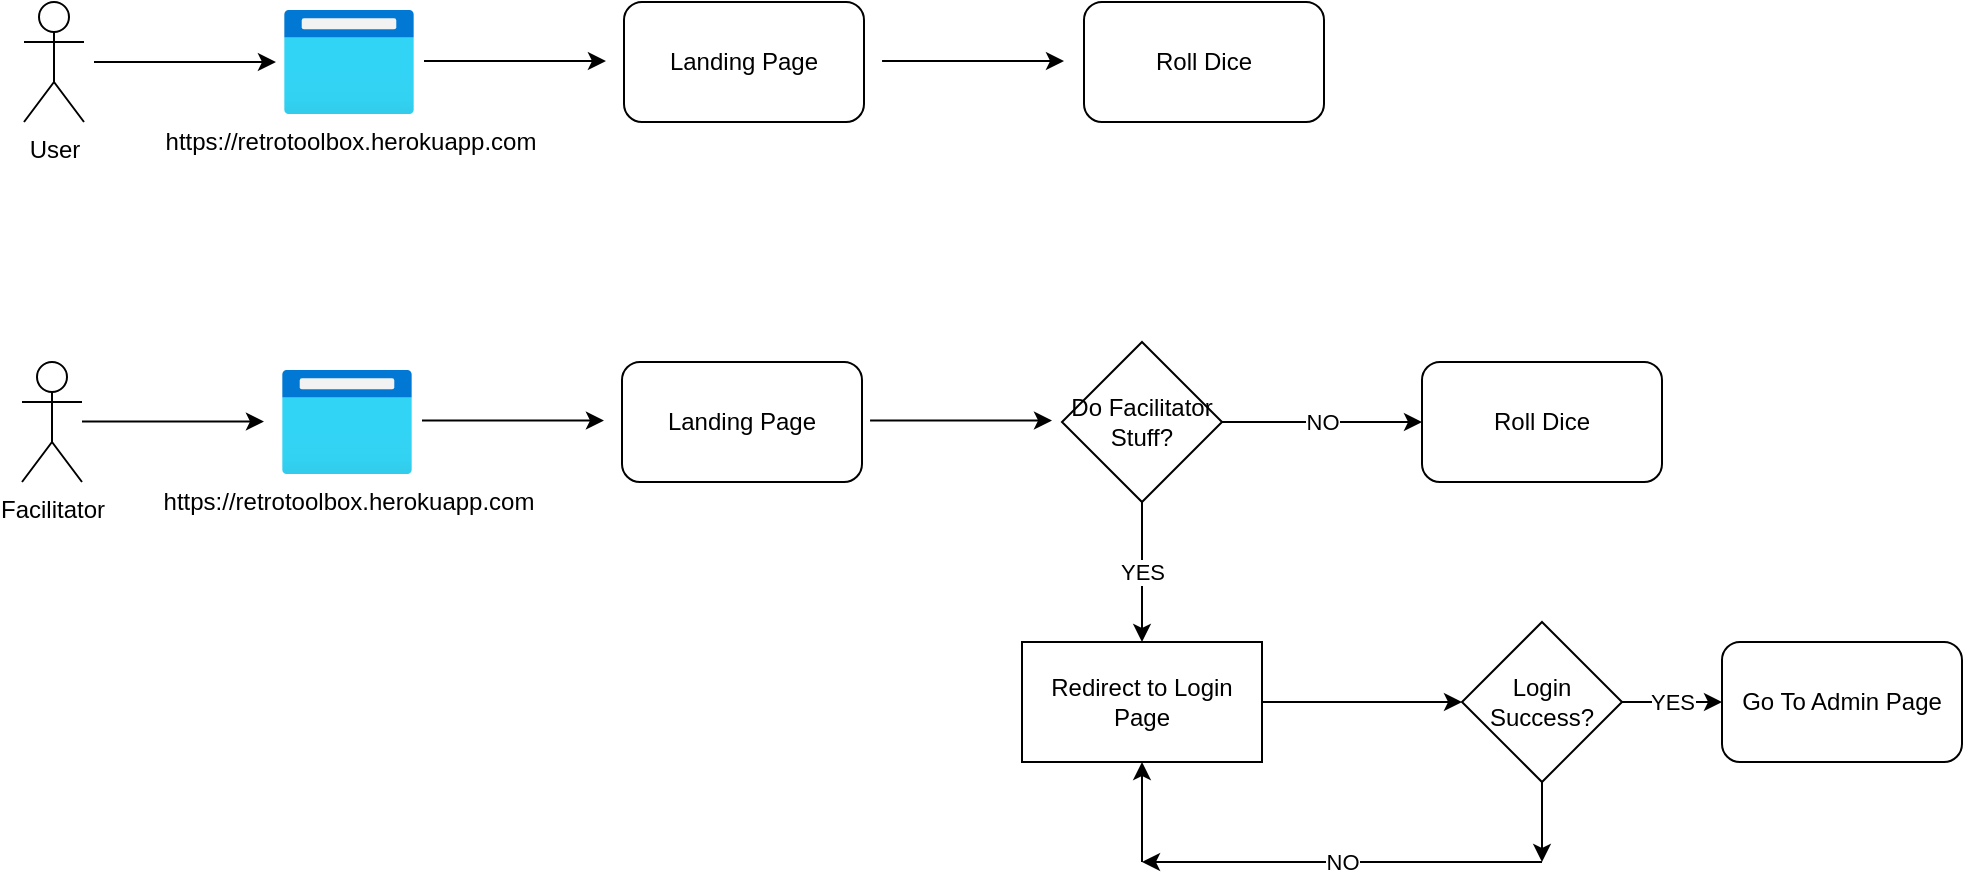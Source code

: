 <mxfile version="13.7.9" type="device"><diagram id="4LsWIhtPv2z3d28ZrPB6" name="Page-1"><mxGraphModel dx="1551" dy="1380" grid="1" gridSize="10" guides="1" tooltips="1" connect="1" arrows="1" fold="1" page="1" pageScale="1" pageWidth="1100" pageHeight="850" math="0" shadow="0"><root><mxCell id="0"/><mxCell id="1" parent="0"/><mxCell id="kmckSwiX-3JzwtWQq1S--1" value="User" style="shape=umlActor;verticalLabelPosition=bottom;verticalAlign=top;html=1;outlineConnect=0;" vertex="1" parent="1"><mxGeometry x="91" y="130" width="30" height="60" as="geometry"/></mxCell><mxCell id="kmckSwiX-3JzwtWQq1S--2" value="Facilitator" style="shape=umlActor;verticalLabelPosition=bottom;verticalAlign=top;html=1;outlineConnect=0;" vertex="1" parent="1"><mxGeometry x="90" y="310" width="30" height="60" as="geometry"/></mxCell><mxCell id="kmckSwiX-3JzwtWQq1S--6" value="https://retrotoolbox.herokuapp.com" style="aspect=fixed;html=1;points=[];align=center;image;fontSize=12;image=img/lib/azure2/general/Browser.svg;" vertex="1" parent="1"><mxGeometry x="221" y="134" width="65" height="52" as="geometry"/></mxCell><mxCell id="kmckSwiX-3JzwtWQq1S--7" value="https://retrotoolbox.herokuapp.com" style="aspect=fixed;html=1;points=[];align=center;image;fontSize=12;image=img/lib/azure2/general/Browser.svg;" vertex="1" parent="1"><mxGeometry x="220" y="314" width="65" height="52" as="geometry"/></mxCell><mxCell id="kmckSwiX-3JzwtWQq1S--8" value="Landing Page" style="rounded=1;whiteSpace=wrap;html=1;" vertex="1" parent="1"><mxGeometry x="391" y="130" width="120" height="60" as="geometry"/></mxCell><mxCell id="kmckSwiX-3JzwtWQq1S--9" value="Roll Dice" style="rounded=1;whiteSpace=wrap;html=1;" vertex="1" parent="1"><mxGeometry x="621" y="130" width="120" height="60" as="geometry"/></mxCell><mxCell id="kmckSwiX-3JzwtWQq1S--10" value="Landing Page" style="rounded=1;whiteSpace=wrap;html=1;" vertex="1" parent="1"><mxGeometry x="390" y="310" width="120" height="60" as="geometry"/></mxCell><mxCell id="kmckSwiX-3JzwtWQq1S--12" value="Do Facilitator Stuff?" style="rhombus;whiteSpace=wrap;html=1;" vertex="1" parent="1"><mxGeometry x="610" y="300" width="80" height="80" as="geometry"/></mxCell><mxCell id="kmckSwiX-3JzwtWQq1S--13" value="Redirect to Login Page" style="rounded=0;whiteSpace=wrap;html=1;" vertex="1" parent="1"><mxGeometry x="590" y="450" width="120" height="60" as="geometry"/></mxCell><mxCell id="kmckSwiX-3JzwtWQq1S--14" value="Roll Dice" style="rounded=1;whiteSpace=wrap;html=1;" vertex="1" parent="1"><mxGeometry x="790" y="310" width="120" height="60" as="geometry"/></mxCell><mxCell id="kmckSwiX-3JzwtWQq1S--15" value="Login Success?" style="rhombus;whiteSpace=wrap;html=1;" vertex="1" parent="1"><mxGeometry x="810" y="440" width="80" height="80" as="geometry"/></mxCell><mxCell id="kmckSwiX-3JzwtWQq1S--16" value="Go To Admin Page" style="rounded=1;whiteSpace=wrap;html=1;" vertex="1" parent="1"><mxGeometry x="940" y="450" width="120" height="60" as="geometry"/></mxCell><mxCell id="kmckSwiX-3JzwtWQq1S--17" value="" style="endArrow=classic;html=1;entryX=0.015;entryY=0.577;entryDx=0;entryDy=0;entryPerimeter=0;" edge="1" parent="1"><mxGeometry width="50" height="50" relative="1" as="geometry"><mxPoint x="126" y="160" as="sourcePoint"/><mxPoint x="216.975" y="160.004" as="targetPoint"/></mxGeometry></mxCell><mxCell id="kmckSwiX-3JzwtWQq1S--18" value="" style="endArrow=classic;html=1;entryX=0.015;entryY=0.577;entryDx=0;entryDy=0;entryPerimeter=0;" edge="1" parent="1"><mxGeometry width="50" height="50" relative="1" as="geometry"><mxPoint x="291" y="159.5" as="sourcePoint"/><mxPoint x="381.975" y="159.504" as="targetPoint"/></mxGeometry></mxCell><mxCell id="kmckSwiX-3JzwtWQq1S--19" value="" style="endArrow=classic;html=1;entryX=0.015;entryY=0.577;entryDx=0;entryDy=0;entryPerimeter=0;" edge="1" parent="1"><mxGeometry width="50" height="50" relative="1" as="geometry"><mxPoint x="520.03" y="159.5" as="sourcePoint"/><mxPoint x="611.005" y="159.504" as="targetPoint"/></mxGeometry></mxCell><mxCell id="kmckSwiX-3JzwtWQq1S--20" value="" style="endArrow=classic;html=1;entryX=0.015;entryY=0.577;entryDx=0;entryDy=0;entryPerimeter=0;" edge="1" parent="1"><mxGeometry width="50" height="50" relative="1" as="geometry"><mxPoint x="120" y="339.75" as="sourcePoint"/><mxPoint x="210.975" y="339.754" as="targetPoint"/></mxGeometry></mxCell><mxCell id="kmckSwiX-3JzwtWQq1S--21" value="" style="endArrow=classic;html=1;entryX=0.015;entryY=0.577;entryDx=0;entryDy=0;entryPerimeter=0;" edge="1" parent="1"><mxGeometry width="50" height="50" relative="1" as="geometry"><mxPoint x="290" y="339.25" as="sourcePoint"/><mxPoint x="380.975" y="339.254" as="targetPoint"/></mxGeometry></mxCell><mxCell id="kmckSwiX-3JzwtWQq1S--22" value="" style="endArrow=classic;html=1;entryX=0.015;entryY=0.577;entryDx=0;entryDy=0;entryPerimeter=0;" edge="1" parent="1"><mxGeometry width="50" height="50" relative="1" as="geometry"><mxPoint x="514.03" y="339.25" as="sourcePoint"/><mxPoint x="605.005" y="339.254" as="targetPoint"/></mxGeometry></mxCell><mxCell id="kmckSwiX-3JzwtWQq1S--23" value="NO" style="endArrow=classic;html=1;exitX=1;exitY=0.5;exitDx=0;exitDy=0;entryX=0;entryY=0.5;entryDx=0;entryDy=0;" edge="1" parent="1" source="kmckSwiX-3JzwtWQq1S--12" target="kmckSwiX-3JzwtWQq1S--14"><mxGeometry width="50" height="50" relative="1" as="geometry"><mxPoint x="700" y="350" as="sourcePoint"/><mxPoint x="750" y="300" as="targetPoint"/></mxGeometry></mxCell><mxCell id="kmckSwiX-3JzwtWQq1S--24" value="YES" style="endArrow=classic;html=1;exitX=0.5;exitY=1;exitDx=0;exitDy=0;" edge="1" parent="1" source="kmckSwiX-3JzwtWQq1S--12" target="kmckSwiX-3JzwtWQq1S--13"><mxGeometry width="50" height="50" relative="1" as="geometry"><mxPoint x="590" y="250" as="sourcePoint"/><mxPoint x="640" y="200" as="targetPoint"/></mxGeometry></mxCell><mxCell id="kmckSwiX-3JzwtWQq1S--25" value="" style="endArrow=classic;html=1;exitX=1;exitY=0.5;exitDx=0;exitDy=0;entryX=0;entryY=0.5;entryDx=0;entryDy=0;" edge="1" parent="1" source="kmckSwiX-3JzwtWQq1S--13" target="kmckSwiX-3JzwtWQq1S--15"><mxGeometry width="50" height="50" relative="1" as="geometry"><mxPoint x="730" y="500" as="sourcePoint"/><mxPoint x="780" y="450" as="targetPoint"/></mxGeometry></mxCell><mxCell id="kmckSwiX-3JzwtWQq1S--26" value="YES" style="endArrow=classic;html=1;exitX=1;exitY=0.5;exitDx=0;exitDy=0;" edge="1" parent="1" source="kmckSwiX-3JzwtWQq1S--15"><mxGeometry width="50" height="50" relative="1" as="geometry"><mxPoint x="890" y="530" as="sourcePoint"/><mxPoint x="940" y="480" as="targetPoint"/></mxGeometry></mxCell><mxCell id="kmckSwiX-3JzwtWQq1S--27" value="" style="endArrow=classic;html=1;exitX=0.5;exitY=1;exitDx=0;exitDy=0;" edge="1" parent="1" source="kmckSwiX-3JzwtWQq1S--15"><mxGeometry width="50" height="50" relative="1" as="geometry"><mxPoint x="820" y="620" as="sourcePoint"/><mxPoint x="850" y="560" as="targetPoint"/></mxGeometry></mxCell><mxCell id="kmckSwiX-3JzwtWQq1S--28" value="NO" style="endArrow=classic;html=1;" edge="1" parent="1"><mxGeometry width="50" height="50" relative="1" as="geometry"><mxPoint x="850" y="560" as="sourcePoint"/><mxPoint x="650" y="560" as="targetPoint"/></mxGeometry></mxCell><mxCell id="kmckSwiX-3JzwtWQq1S--29" value="" style="endArrow=classic;html=1;entryX=0.5;entryY=1;entryDx=0;entryDy=0;" edge="1" parent="1" target="kmckSwiX-3JzwtWQq1S--13"><mxGeometry width="50" height="50" relative="1" as="geometry"><mxPoint x="650" y="560" as="sourcePoint"/><mxPoint x="640" y="510" as="targetPoint"/></mxGeometry></mxCell></root></mxGraphModel></diagram></mxfile>